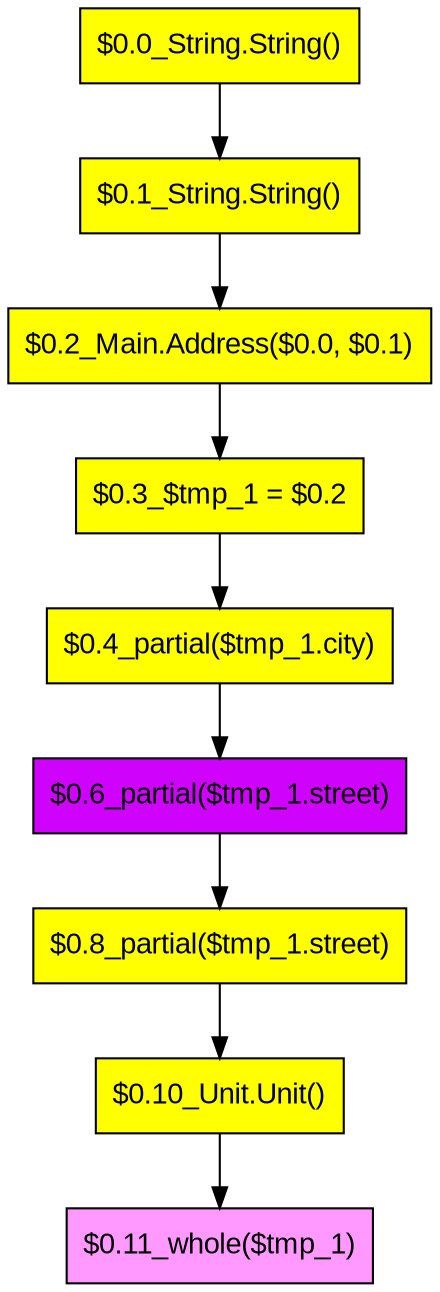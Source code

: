 digraph D {
node [shape=record fontname=Arial splines=ortho];
node0 [label="$0.0_String.String()" style="filled" shape="box" fillcolor="yellow"]
node1 [label="$0.1_String.String()" style="filled" shape="box" fillcolor="yellow"]
node2 [label="$0.2_Main.Address($0.0, $0.1)" style="filled" shape="box" fillcolor="yellow"]
node3 [label="$0.3_$tmp_1 = $0.2" style="filled" shape="box" fillcolor="yellow"]
node4 [label="$0.4_partial($tmp_1.city)" style="filled" shape="box" fillcolor="yellow"]
node5 [label="$0.6_partial($tmp_1.street)" style="filled" shape="box" fillcolor="#cf03fc"]
node6 [label="$0.8_partial($tmp_1.street)" style="filled" shape="box" fillcolor="yellow"]
node7 [label="$0.10_Unit.Unit()" style="filled" shape="box" fillcolor="yellow"]
node8 [label="$0.11_whole($tmp_1)" style="filled" shape="box" fillcolor="#ff99ff"]
node0 -> node1
node1 -> node2
node2 -> node3
node3 -> node4
node4 -> node5
node5 -> node6
node6 -> node7
node7 -> node8
}
